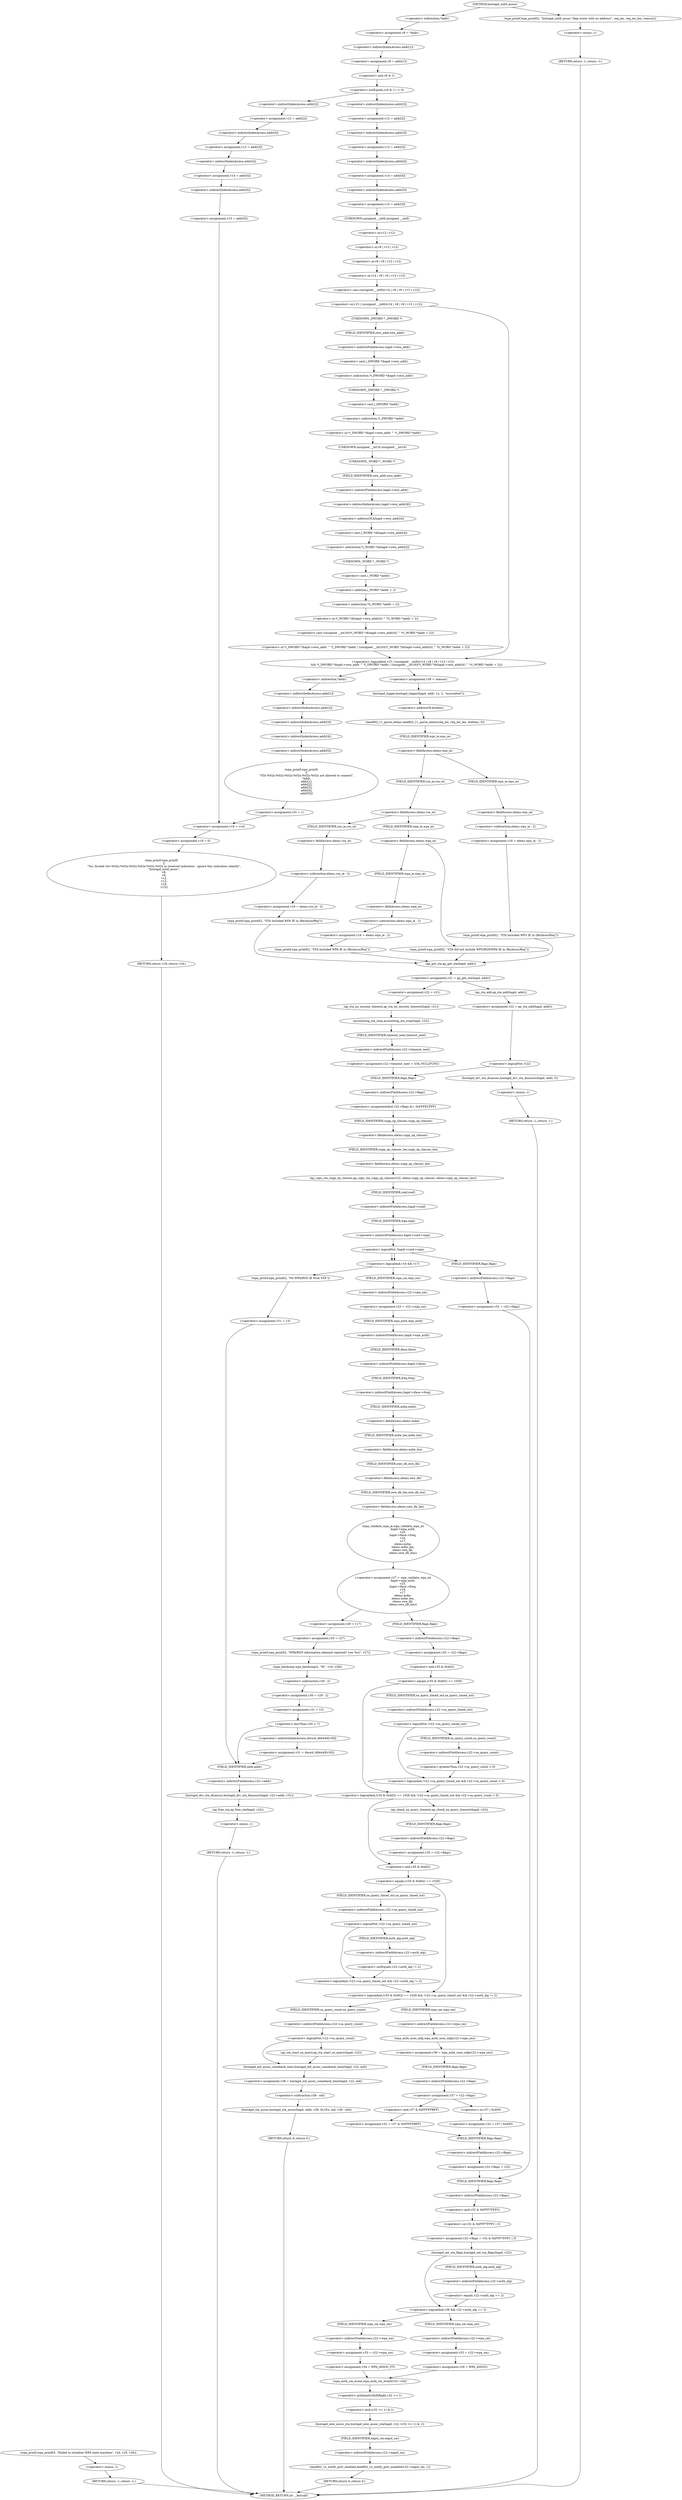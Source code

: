 digraph hostapd_notif_assoc {  
"1000173" [label = "(<operator>.assignment,v8 = *addr)" ]
"1000175" [label = "(<operator>.indirection,*addr)" ]
"1000177" [label = "(<operator>.assignment,v9 = addr[1])" ]
"1000179" [label = "(<operator>.indirectIndexAccess,addr[1])" ]
"1000183" [label = "(<operator>.notEquals,(v8 & 1) != 0)" ]
"1000184" [label = "(<operator>.and,v8 & 1)" ]
"1000189" [label = "(<operator>.assignment,v12 = addr[2])" ]
"1000191" [label = "(<operator>.indirectIndexAccess,addr[2])" ]
"1000194" [label = "(<operator>.assignment,v13 = addr[3])" ]
"1000196" [label = "(<operator>.indirectIndexAccess,addr[3])" ]
"1000199" [label = "(<operator>.assignment,v14 = addr[4])" ]
"1000201" [label = "(<operator>.indirectIndexAccess,addr[4])" ]
"1000204" [label = "(<operator>.assignment,v15 = addr[5])" ]
"1000206" [label = "(<operator>.indirectIndexAccess,addr[5])" ]
"1000211" [label = "(<operator>.assignment,v12 = addr[2])" ]
"1000213" [label = "(<operator>.indirectIndexAccess,addr[2])" ]
"1000216" [label = "(<operator>.assignment,v13 = addr[3])" ]
"1000218" [label = "(<operator>.indirectIndexAccess,addr[3])" ]
"1000221" [label = "(<operator>.assignment,v14 = addr[4])" ]
"1000223" [label = "(<operator>.indirectIndexAccess,addr[4])" ]
"1000226" [label = "(<operator>.assignment,v15 = addr[5])" ]
"1000228" [label = "(<operator>.indirectIndexAccess,addr[5])" ]
"1000232" [label = "(<operator>.logicalAnd,v15 | (unsigned __int8)(v14 | v8 | v9 | v13 | v12)\n        && *(_DWORD *)hapd->own_addr ^ *(_DWORD *)addr | (unsigned __int16)(*(_WORD *)&hapd->own_addr[4] ^ *((_WORD *)addr + 2)))" ]
"1000233" [label = "(<operator>.or,v15 | (unsigned __int8)(v14 | v8 | v9 | v13 | v12))" ]
"1000235" [label = "(<operator>.cast,(unsigned __int8)(v14 | v8 | v9 | v13 | v12))" ]
"1000236" [label = "(UNKNOWN,unsigned __int8,unsigned __int8)" ]
"1000237" [label = "(<operator>.or,v14 | v8 | v9 | v13 | v12)" ]
"1000239" [label = "(<operator>.or,v8 | v9 | v13 | v12)" ]
"1000241" [label = "(<operator>.or,v9 | v13 | v12)" ]
"1000243" [label = "(<operator>.or,v13 | v12)" ]
"1000246" [label = "(<operator>.or,*(_DWORD *)hapd->own_addr ^ *(_DWORD *)addr | (unsigned __int16)(*(_WORD *)&hapd->own_addr[4] ^ *((_WORD *)addr + 2)))" ]
"1000247" [label = "(<operator>.or,*(_DWORD *)hapd->own_addr ^ *(_DWORD *)addr)" ]
"1000248" [label = "(<operator>.indirection,*(_DWORD *)hapd->own_addr)" ]
"1000249" [label = "(<operator>.cast,(_DWORD *)hapd->own_addr)" ]
"1000250" [label = "(UNKNOWN,_DWORD *,_DWORD *)" ]
"1000251" [label = "(<operator>.indirectFieldAccess,hapd->own_addr)" ]
"1000253" [label = "(FIELD_IDENTIFIER,own_addr,own_addr)" ]
"1000254" [label = "(<operator>.indirection,*(_DWORD *)addr)" ]
"1000255" [label = "(<operator>.cast,(_DWORD *)addr)" ]
"1000256" [label = "(UNKNOWN,_DWORD *,_DWORD *)" ]
"1000258" [label = "(<operator>.cast,(unsigned __int16)(*(_WORD *)&hapd->own_addr[4] ^ *((_WORD *)addr + 2)))" ]
"1000259" [label = "(UNKNOWN,unsigned __int16,unsigned __int16)" ]
"1000260" [label = "(<operator>.or,*(_WORD *)&hapd->own_addr[4] ^ *((_WORD *)addr + 2))" ]
"1000261" [label = "(<operator>.indirection,*(_WORD *)&hapd->own_addr[4])" ]
"1000262" [label = "(<operator>.cast,(_WORD *)&hapd->own_addr[4])" ]
"1000263" [label = "(UNKNOWN,_WORD *,_WORD *)" ]
"1000264" [label = "(<operator>.addressOf,&hapd->own_addr[4])" ]
"1000265" [label = "(<operator>.indirectIndexAccess,hapd->own_addr[4])" ]
"1000266" [label = "(<operator>.indirectFieldAccess,hapd->own_addr)" ]
"1000268" [label = "(FIELD_IDENTIFIER,own_addr,own_addr)" ]
"1000270" [label = "(<operator>.indirection,*((_WORD *)addr + 2))" ]
"1000271" [label = "(<operator>.addition,(_WORD *)addr + 2)" ]
"1000272" [label = "(<operator>.cast,(_WORD *)addr)" ]
"1000273" [label = "(UNKNOWN,_WORD *,_WORD *)" ]
"1000277" [label = "(<operator>.assignment,v39 = reassoc)" ]
"1000280" [label = "(hostapd_logger,hostapd_logger(hapd, addr, 1u, 2, \"associated\"))" ]
"1000286" [label = "(ieee802_11_parse_elems,ieee802_11_parse_elems(req_ies, req_ies_len, &elems, 0))" ]
"1000289" [label = "(<operator>.addressOf,&elems)" ]
"1000293" [label = "(<operator>.fieldAccess,elems.wps_ie)" ]
"1000295" [label = "(FIELD_IDENTIFIER,wps_ie,wps_ie)" ]
"1000297" [label = "(<operator>.assignment,v16 = elems.wps_ie - 2)" ]
"1000299" [label = "(<operator>.subtraction,elems.wps_ie - 2)" ]
"1000300" [label = "(<operator>.fieldAccess,elems.wps_ie)" ]
"1000302" [label = "(FIELD_IDENTIFIER,wps_ie,wps_ie)" ]
"1000305" [label = "(wpa_printf,wpa_printf(2, \"STA included WPS IE in (Re)AssocReq\"))" ]
"1000310" [label = "(<operator>.fieldAccess,elems.rsn_ie)" ]
"1000312" [label = "(FIELD_IDENTIFIER,rsn_ie,rsn_ie)" ]
"1000314" [label = "(<operator>.assignment,v16 = elems.rsn_ie - 2)" ]
"1000316" [label = "(<operator>.subtraction,elems.rsn_ie - 2)" ]
"1000317" [label = "(<operator>.fieldAccess,elems.rsn_ie)" ]
"1000319" [label = "(FIELD_IDENTIFIER,rsn_ie,rsn_ie)" ]
"1000322" [label = "(wpa_printf,wpa_printf(2, \"STA included RSN IE in (Re)AssocReq\"))" ]
"1000327" [label = "(<operator>.fieldAccess,elems.wpa_ie)" ]
"1000329" [label = "(FIELD_IDENTIFIER,wpa_ie,wpa_ie)" ]
"1000331" [label = "(<operator>.assignment,v16 = elems.wpa_ie - 2)" ]
"1000333" [label = "(<operator>.subtraction,elems.wpa_ie - 2)" ]
"1000334" [label = "(<operator>.fieldAccess,elems.wpa_ie)" ]
"1000336" [label = "(FIELD_IDENTIFIER,wpa_ie,wpa_ie)" ]
"1000339" [label = "(wpa_printf,wpa_printf(2, \"STA included WPA IE in (Re)AssocReq\"))" ]
"1000345" [label = "(wpa_printf,wpa_printf(2, \"STA did not include WPS/RSN/WPA IE in (Re)AssocReq\"))" ]
"1000349" [label = "(<operator>.assignment,v21 = ap_get_sta(hapd, addr))" ]
"1000351" [label = "(ap_get_sta,ap_get_sta(hapd, addr))" ]
"1000357" [label = "(<operator>.assignment,v22 = v21)" ]
"1000360" [label = "(ap_sta_no_session_timeout,ap_sta_no_session_timeout(hapd, v21))" ]
"1000363" [label = "(accounting_sta_stop,accounting_sta_stop(hapd, v22))" ]
"1000366" [label = "(<operator>.assignment,v22->timeout_next = STA_NULLFUNC)" ]
"1000367" [label = "(<operator>.indirectFieldAccess,v22->timeout_next)" ]
"1000369" [label = "(FIELD_IDENTIFIER,timeout_next,timeout_next)" ]
"1000373" [label = "(<operator>.assignment,v22 = ap_sta_add(hapd, addr))" ]
"1000375" [label = "(ap_sta_add,ap_sta_add(hapd, addr))" ]
"1000379" [label = "(<operator>.logicalNot,!v22)" ]
"1000382" [label = "(hostapd_drv_sta_disassoc,hostapd_drv_sta_disassoc(hapd, addr, 5))" ]
"1000386" [label = "(RETURN,return -1;,return -1;)" ]
"1000387" [label = "(<operator>.minus,-1)" ]
"1000389" [label = "(<operators>.assignmentAnd,v22->flags &= 0xFFFECFFF)" ]
"1000390" [label = "(<operator>.indirectFieldAccess,v22->flags)" ]
"1000392" [label = "(FIELD_IDENTIFIER,flags,flags)" ]
"1000395" [label = "(ap_copy_sta_supp_op_classes,ap_copy_sta_supp_op_classes(v22, elems.supp_op_classes, elems.supp_op_classes_len))" ]
"1000397" [label = "(<operator>.fieldAccess,elems.supp_op_classes)" ]
"1000399" [label = "(FIELD_IDENTIFIER,supp_op_classes,supp_op_classes)" ]
"1000400" [label = "(<operator>.fieldAccess,elems.supp_op_classes_len)" ]
"1000402" [label = "(FIELD_IDENTIFIER,supp_op_classes_len,supp_op_classes_len)" ]
"1000404" [label = "(<operator>.logicalNot,!hapd->conf->wpa)" ]
"1000405" [label = "(<operator>.indirectFieldAccess,hapd->conf->wpa)" ]
"1000406" [label = "(<operator>.indirectFieldAccess,hapd->conf)" ]
"1000408" [label = "(FIELD_IDENTIFIER,conf,conf)" ]
"1000409" [label = "(FIELD_IDENTIFIER,wpa,wpa)" ]
"1000411" [label = "(<operator>.assignment,v32 = v22->flags)" ]
"1000413" [label = "(<operator>.indirectFieldAccess,v22->flags)" ]
"1000415" [label = "(FIELD_IDENTIFIER,flags,flags)" ]
"1000418" [label = "(<operator>.logicalAnd,v16 && v17)" ]
"1000422" [label = "(<operator>.assignment,v23 = v22->wpa_sm)" ]
"1000424" [label = "(<operator>.indirectFieldAccess,v22->wpa_sm)" ]
"1000426" [label = "(FIELD_IDENTIFIER,wpa_sm,wpa_sm)" ]
"1000428" [label = "(<operator>.assignment,v27 = wpa_validate_wpa_ie(\n                      hapd->wpa_auth,\n                      v23,\n                      hapd->iface->freq,\n                      v16,\n                      v17,\n                      elems.mdie,\n                      elems.mdie_len,\n                      elems.owe_dh,\n                      elems.owe_dh_len))" ]
"1000430" [label = "(wpa_validate_wpa_ie,wpa_validate_wpa_ie(\n                      hapd->wpa_auth,\n                      v23,\n                      hapd->iface->freq,\n                      v16,\n                      v17,\n                      elems.mdie,\n                      elems.mdie_len,\n                      elems.owe_dh,\n                      elems.owe_dh_len))" ]
"1000431" [label = "(<operator>.indirectFieldAccess,hapd->wpa_auth)" ]
"1000433" [label = "(FIELD_IDENTIFIER,wpa_auth,wpa_auth)" ]
"1000435" [label = "(<operator>.indirectFieldAccess,hapd->iface->freq)" ]
"1000436" [label = "(<operator>.indirectFieldAccess,hapd->iface)" ]
"1000438" [label = "(FIELD_IDENTIFIER,iface,iface)" ]
"1000439" [label = "(FIELD_IDENTIFIER,freq,freq)" ]
"1000442" [label = "(<operator>.fieldAccess,elems.mdie)" ]
"1000444" [label = "(FIELD_IDENTIFIER,mdie,mdie)" ]
"1000445" [label = "(<operator>.fieldAccess,elems.mdie_len)" ]
"1000447" [label = "(FIELD_IDENTIFIER,mdie_len,mdie_len)" ]
"1000448" [label = "(<operator>.fieldAccess,elems.owe_dh)" ]
"1000450" [label = "(FIELD_IDENTIFIER,owe_dh,owe_dh)" ]
"1000451" [label = "(<operator>.fieldAccess,elems.owe_dh_len)" ]
"1000453" [label = "(FIELD_IDENTIFIER,owe_dh_len,owe_dh_len)" ]
"1000457" [label = "(<operator>.assignment,v28 = v17)" ]
"1000460" [label = "(<operator>.assignment,v29 = v27)" ]
"1000463" [label = "(wpa_printf,wpa_printf(2, \"WPA/RSN information element rejected? (res %u)\", v27))" ]
"1000467" [label = "(wpa_hexdump,wpa_hexdump(2, \"IE\", v16, v28))" ]
"1000472" [label = "(<operator>.assignment,v30 = v29 - 2)" ]
"1000474" [label = "(<operator>.subtraction,v29 - 2)" ]
"1000477" [label = "(<operator>.assignment,v31 = 13)" ]
"1000481" [label = "(<operator>.lessThan,v30 < 7)" ]
"1000484" [label = "(<operator>.assignment,v31 = dword_484440[v30])" ]
"1000486" [label = "(<operator>.indirectIndexAccess,dword_484440[v30])" ]
"1000490" [label = "(<operator>.assignment,v35 = v22->flags)" ]
"1000492" [label = "(<operator>.indirectFieldAccess,v22->flags)" ]
"1000494" [label = "(FIELD_IDENTIFIER,flags,flags)" ]
"1000496" [label = "(<operator>.logicalAnd,(v35 & 0x402) == 1026 && !v22->sa_query_timed_out && v22->sa_query_count > 0)" ]
"1000497" [label = "(<operator>.equals,(v35 & 0x402) == 1026)" ]
"1000498" [label = "(<operator>.and,v35 & 0x402)" ]
"1000502" [label = "(<operator>.logicalAnd,!v22->sa_query_timed_out && v22->sa_query_count > 0)" ]
"1000503" [label = "(<operator>.logicalNot,!v22->sa_query_timed_out)" ]
"1000504" [label = "(<operator>.indirectFieldAccess,v22->sa_query_timed_out)" ]
"1000506" [label = "(FIELD_IDENTIFIER,sa_query_timed_out,sa_query_timed_out)" ]
"1000507" [label = "(<operator>.greaterThan,v22->sa_query_count > 0)" ]
"1000508" [label = "(<operator>.indirectFieldAccess,v22->sa_query_count)" ]
"1000510" [label = "(FIELD_IDENTIFIER,sa_query_count,sa_query_count)" ]
"1000513" [label = "(ap_check_sa_query_timeout,ap_check_sa_query_timeout(hapd, v22))" ]
"1000516" [label = "(<operator>.assignment,v35 = v22->flags)" ]
"1000518" [label = "(<operator>.indirectFieldAccess,v22->flags)" ]
"1000520" [label = "(FIELD_IDENTIFIER,flags,flags)" ]
"1000522" [label = "(<operator>.logicalAnd,(v35 & 0x402) == 1026 && !v22->sa_query_timed_out && v22->auth_alg != 2)" ]
"1000523" [label = "(<operator>.equals,(v35 & 0x402) == 1026)" ]
"1000524" [label = "(<operator>.and,v35 & 0x402)" ]
"1000528" [label = "(<operator>.logicalAnd,!v22->sa_query_timed_out && v22->auth_alg != 2)" ]
"1000529" [label = "(<operator>.logicalNot,!v22->sa_query_timed_out)" ]
"1000530" [label = "(<operator>.indirectFieldAccess,v22->sa_query_timed_out)" ]
"1000532" [label = "(FIELD_IDENTIFIER,sa_query_timed_out,sa_query_timed_out)" ]
"1000533" [label = "(<operator>.notEquals,v22->auth_alg != 2)" ]
"1000534" [label = "(<operator>.indirectFieldAccess,v22->auth_alg)" ]
"1000536" [label = "(FIELD_IDENTIFIER,auth_alg,auth_alg)" ]
"1000540" [label = "(<operator>.logicalNot,!v22->sa_query_count)" ]
"1000541" [label = "(<operator>.indirectFieldAccess,v22->sa_query_count)" ]
"1000543" [label = "(FIELD_IDENTIFIER,sa_query_count,sa_query_count)" ]
"1000544" [label = "(ap_sta_start_sa_query,ap_sta_start_sa_query(hapd, v22))" ]
"1000547" [label = "(<operator>.assignment,v38 = hostapd_eid_assoc_comeback_time(hapd, v22, eid))" ]
"1000549" [label = "(hostapd_eid_assoc_comeback_time,hostapd_eid_assoc_comeback_time(hapd, v22, eid))" ]
"1000553" [label = "(hostapd_sta_assoc,hostapd_sta_assoc(hapd, addr, v39, 0x1Eu, eid, v38 - eid))" ]
"1000559" [label = "(<operator>.subtraction,v38 - eid)" ]
"1000562" [label = "(RETURN,return 0;,return 0;)" ]
"1000564" [label = "(<operator>.assignment,v36 = wpa_auth_uses_mfp(v22->wpa_sm))" ]
"1000566" [label = "(wpa_auth_uses_mfp,wpa_auth_uses_mfp(v22->wpa_sm))" ]
"1000567" [label = "(<operator>.indirectFieldAccess,v22->wpa_sm)" ]
"1000569" [label = "(FIELD_IDENTIFIER,wpa_sm,wpa_sm)" ]
"1000570" [label = "(<operator>.assignment,v37 = v22->flags)" ]
"1000572" [label = "(<operator>.indirectFieldAccess,v22->flags)" ]
"1000574" [label = "(FIELD_IDENTIFIER,flags,flags)" ]
"1000577" [label = "(<operator>.assignment,v32 = v37 | 0x400)" ]
"1000579" [label = "(<operator>.or,v37 | 0x400)" ]
"1000583" [label = "(<operator>.assignment,v32 = v37 & 0xFFFFFBFF)" ]
"1000585" [label = "(<operator>.and,v37 & 0xFFFFFBFF)" ]
"1000588" [label = "(<operator>.assignment,v22->flags = v32)" ]
"1000589" [label = "(<operator>.indirectFieldAccess,v22->flags)" ]
"1000591" [label = "(FIELD_IDENTIFIER,flags,flags)" ]
"1000594" [label = "(<operator>.assignment,v22->flags = v32 & 0xFFF7FFFC | 3)" ]
"1000595" [label = "(<operator>.indirectFieldAccess,v22->flags)" ]
"1000597" [label = "(FIELD_IDENTIFIER,flags,flags)" ]
"1000598" [label = "(<operator>.or,v32 & 0xFFF7FFFC | 3)" ]
"1000599" [label = "(<operator>.and,v32 & 0xFFF7FFFC)" ]
"1000603" [label = "(hostapd_set_sta_flags,hostapd_set_sta_flags(hapd, v22))" ]
"1000607" [label = "(<operator>.logicalAnd,v39 && v22->auth_alg == 2)" ]
"1000609" [label = "(<operator>.equals,v22->auth_alg == 2)" ]
"1000610" [label = "(<operator>.indirectFieldAccess,v22->auth_alg)" ]
"1000612" [label = "(FIELD_IDENTIFIER,auth_alg,auth_alg)" ]
"1000615" [label = "(<operator>.assignment,v33 = v22->wpa_sm)" ]
"1000617" [label = "(<operator>.indirectFieldAccess,v22->wpa_sm)" ]
"1000619" [label = "(FIELD_IDENTIFIER,wpa_sm,wpa_sm)" ]
"1000620" [label = "(<operator>.assignment,v34 = WPA_ASSOC_FT)" ]
"1000625" [label = "(<operator>.assignment,v33 = v22->wpa_sm)" ]
"1000627" [label = "(<operator>.indirectFieldAccess,v22->wpa_sm)" ]
"1000629" [label = "(FIELD_IDENTIFIER,wpa_sm,wpa_sm)" ]
"1000630" [label = "(<operator>.assignment,v34 = WPA_ASSOC)" ]
"1000633" [label = "(wpa_auth_sm_event,wpa_auth_sm_event(v33, v34))" ]
"1000636" [label = "(hostapd_new_assoc_sta,hostapd_new_assoc_sta(hapd, v22, (v32 >> 1) & 1))" ]
"1000639" [label = "(<operator>.and,(v32 >> 1) & 1)" ]
"1000640" [label = "(<operator>.arithmeticShiftRight,v32 >> 1)" ]
"1000644" [label = "(ieee802_1x_notify_port_enabled,ieee802_1x_notify_port_enabled(v22->eapol_sm, 1))" ]
"1000645" [label = "(<operator>.indirectFieldAccess,v22->eapol_sm)" ]
"1000647" [label = "(FIELD_IDENTIFIER,eapol_sm,eapol_sm)" ]
"1000649" [label = "(RETURN,return 0;,return 0;)" ]
"1000651" [label = "(wpa_printf,wpa_printf(5, \"Failed to initialize WPA state machine\", v24, v25, v26))" ]
"1000657" [label = "(RETURN,return -1;,return -1;)" ]
"1000658" [label = "(<operator>.minus,-1)" ]
"1000660" [label = "(wpa_printf,wpa_printf(2, \"No WPA/RSN IE from STA\"))" ]
"1000663" [label = "(<operator>.assignment,v31 = 13)" ]
"1000667" [label = "(hostapd_drv_sta_disassoc,hostapd_drv_sta_disassoc(hapd, v22->addr, v31))" ]
"1000669" [label = "(<operator>.indirectFieldAccess,v22->addr)" ]
"1000671" [label = "(FIELD_IDENTIFIER,addr,addr)" ]
"1000673" [label = "(ap_free_sta,ap_free_sta(hapd, v22))" ]
"1000676" [label = "(RETURN,return -1;,return -1;)" ]
"1000677" [label = "(<operator>.minus,-1)" ]
"1000681" [label = "(wpa_printf,wpa_printf(\n            3,\n            \"STA %02x:%02x:%02x:%02x:%02x:%02x not allowed to connect\",\n            *addr,\n            addr[1],\n            addr[2],\n            addr[3],\n            addr[4],\n            addr[5]))" ]
"1000684" [label = "(<operator>.indirection,*addr)" ]
"1000686" [label = "(<operator>.indirectIndexAccess,addr[1])" ]
"1000689" [label = "(<operator>.indirectIndexAccess,addr[2])" ]
"1000692" [label = "(<operator>.indirectIndexAccess,addr[3])" ]
"1000695" [label = "(<operator>.indirectIndexAccess,addr[4])" ]
"1000698" [label = "(<operator>.indirectIndexAccess,addr[5])" ]
"1000701" [label = "(<operator>.assignment,v31 = 1)" ]
"1000704" [label = "(<operator>.assignment,v19 = v14)" ]
"1000707" [label = "(<operator>.assignment,v18 = 0)" ]
"1000710" [label = "(wpa_printf,wpa_printf(\n      2,\n      \"%s: Invalid SA=%02x:%02x:%02x:%02x:%02x:%02x in received indication - ignore this indication silently\",\n      \"hostapd_notif_assoc\",\n      v8,\n      v9,\n      v12,\n      v13,\n      v19,\n      v15))" ]
"1000720" [label = "(RETURN,return v18;,return v18;)" ]
"1000722" [label = "(wpa_printf,wpa_printf(2, \"hostapd_notif_assoc: Skip event with no address\", req_ies, req_ies_len, reassoc))" ]
"1000728" [label = "(RETURN,return -1;,return -1;)" ]
"1000729" [label = "(<operator>.minus,-1)" ]
"1000132" [label = "(METHOD,hostapd_notif_assoc)" ]
"1000731" [label = "(METHOD_RETURN,int __fastcall)" ]
  "1000173" -> "1000179" 
  "1000175" -> "1000173" 
  "1000177" -> "1000184" 
  "1000179" -> "1000177" 
  "1000183" -> "1000191" 
  "1000183" -> "1000213" 
  "1000184" -> "1000183" 
  "1000189" -> "1000196" 
  "1000191" -> "1000189" 
  "1000194" -> "1000201" 
  "1000196" -> "1000194" 
  "1000199" -> "1000206" 
  "1000201" -> "1000199" 
  "1000204" -> "1000704" 
  "1000206" -> "1000204" 
  "1000211" -> "1000218" 
  "1000213" -> "1000211" 
  "1000216" -> "1000223" 
  "1000218" -> "1000216" 
  "1000221" -> "1000228" 
  "1000223" -> "1000221" 
  "1000226" -> "1000236" 
  "1000228" -> "1000226" 
  "1000232" -> "1000277" 
  "1000232" -> "1000684" 
  "1000233" -> "1000250" 
  "1000233" -> "1000232" 
  "1000235" -> "1000233" 
  "1000236" -> "1000243" 
  "1000237" -> "1000235" 
  "1000239" -> "1000237" 
  "1000241" -> "1000239" 
  "1000243" -> "1000241" 
  "1000246" -> "1000232" 
  "1000247" -> "1000259" 
  "1000248" -> "1000256" 
  "1000249" -> "1000248" 
  "1000250" -> "1000253" 
  "1000251" -> "1000249" 
  "1000253" -> "1000251" 
  "1000254" -> "1000247" 
  "1000255" -> "1000254" 
  "1000256" -> "1000255" 
  "1000258" -> "1000246" 
  "1000259" -> "1000263" 
  "1000260" -> "1000258" 
  "1000261" -> "1000273" 
  "1000262" -> "1000261" 
  "1000263" -> "1000268" 
  "1000264" -> "1000262" 
  "1000265" -> "1000264" 
  "1000266" -> "1000265" 
  "1000268" -> "1000266" 
  "1000270" -> "1000260" 
  "1000271" -> "1000270" 
  "1000272" -> "1000271" 
  "1000273" -> "1000272" 
  "1000277" -> "1000280" 
  "1000280" -> "1000289" 
  "1000286" -> "1000295" 
  "1000289" -> "1000286" 
  "1000293" -> "1000302" 
  "1000293" -> "1000312" 
  "1000295" -> "1000293" 
  "1000297" -> "1000305" 
  "1000299" -> "1000297" 
  "1000300" -> "1000299" 
  "1000302" -> "1000300" 
  "1000305" -> "1000351" 
  "1000310" -> "1000319" 
  "1000310" -> "1000329" 
  "1000312" -> "1000310" 
  "1000314" -> "1000322" 
  "1000316" -> "1000314" 
  "1000317" -> "1000316" 
  "1000319" -> "1000317" 
  "1000322" -> "1000351" 
  "1000327" -> "1000336" 
  "1000327" -> "1000345" 
  "1000329" -> "1000327" 
  "1000331" -> "1000339" 
  "1000333" -> "1000331" 
  "1000334" -> "1000333" 
  "1000336" -> "1000334" 
  "1000339" -> "1000351" 
  "1000345" -> "1000351" 
  "1000349" -> "1000357" 
  "1000349" -> "1000375" 
  "1000351" -> "1000349" 
  "1000357" -> "1000360" 
  "1000360" -> "1000363" 
  "1000363" -> "1000369" 
  "1000366" -> "1000392" 
  "1000367" -> "1000366" 
  "1000369" -> "1000367" 
  "1000373" -> "1000379" 
  "1000375" -> "1000373" 
  "1000379" -> "1000382" 
  "1000379" -> "1000392" 
  "1000382" -> "1000387" 
  "1000386" -> "1000731" 
  "1000387" -> "1000386" 
  "1000389" -> "1000399" 
  "1000390" -> "1000389" 
  "1000392" -> "1000390" 
  "1000395" -> "1000408" 
  "1000397" -> "1000402" 
  "1000399" -> "1000397" 
  "1000400" -> "1000395" 
  "1000402" -> "1000400" 
  "1000404" -> "1000415" 
  "1000404" -> "1000418" 
  "1000404" -> "1000418" 
  "1000405" -> "1000404" 
  "1000406" -> "1000409" 
  "1000408" -> "1000406" 
  "1000409" -> "1000405" 
  "1000411" -> "1000597" 
  "1000413" -> "1000411" 
  "1000415" -> "1000413" 
  "1000418" -> "1000426" 
  "1000418" -> "1000660" 
  "1000422" -> "1000433" 
  "1000424" -> "1000422" 
  "1000426" -> "1000424" 
  "1000428" -> "1000457" 
  "1000428" -> "1000494" 
  "1000430" -> "1000428" 
  "1000431" -> "1000438" 
  "1000433" -> "1000431" 
  "1000435" -> "1000444" 
  "1000436" -> "1000439" 
  "1000438" -> "1000436" 
  "1000439" -> "1000435" 
  "1000442" -> "1000447" 
  "1000444" -> "1000442" 
  "1000445" -> "1000450" 
  "1000447" -> "1000445" 
  "1000448" -> "1000453" 
  "1000450" -> "1000448" 
  "1000451" -> "1000430" 
  "1000453" -> "1000451" 
  "1000457" -> "1000460" 
  "1000460" -> "1000463" 
  "1000463" -> "1000467" 
  "1000467" -> "1000474" 
  "1000472" -> "1000477" 
  "1000474" -> "1000472" 
  "1000477" -> "1000481" 
  "1000481" -> "1000486" 
  "1000481" -> "1000671" 
  "1000484" -> "1000671" 
  "1000486" -> "1000484" 
  "1000490" -> "1000498" 
  "1000492" -> "1000490" 
  "1000494" -> "1000492" 
  "1000496" -> "1000513" 
  "1000496" -> "1000524" 
  "1000497" -> "1000496" 
  "1000497" -> "1000506" 
  "1000498" -> "1000497" 
  "1000502" -> "1000496" 
  "1000503" -> "1000502" 
  "1000503" -> "1000510" 
  "1000504" -> "1000503" 
  "1000506" -> "1000504" 
  "1000507" -> "1000502" 
  "1000508" -> "1000507" 
  "1000510" -> "1000508" 
  "1000513" -> "1000520" 
  "1000516" -> "1000524" 
  "1000518" -> "1000516" 
  "1000520" -> "1000518" 
  "1000522" -> "1000543" 
  "1000522" -> "1000569" 
  "1000523" -> "1000522" 
  "1000523" -> "1000532" 
  "1000524" -> "1000523" 
  "1000528" -> "1000522" 
  "1000529" -> "1000528" 
  "1000529" -> "1000536" 
  "1000530" -> "1000529" 
  "1000532" -> "1000530" 
  "1000533" -> "1000528" 
  "1000534" -> "1000533" 
  "1000536" -> "1000534" 
  "1000540" -> "1000544" 
  "1000540" -> "1000549" 
  "1000541" -> "1000540" 
  "1000543" -> "1000541" 
  "1000544" -> "1000549" 
  "1000547" -> "1000559" 
  "1000549" -> "1000547" 
  "1000553" -> "1000562" 
  "1000559" -> "1000553" 
  "1000562" -> "1000731" 
  "1000564" -> "1000574" 
  "1000566" -> "1000564" 
  "1000567" -> "1000566" 
  "1000569" -> "1000567" 
  "1000570" -> "1000579" 
  "1000570" -> "1000585" 
  "1000572" -> "1000570" 
  "1000574" -> "1000572" 
  "1000577" -> "1000591" 
  "1000579" -> "1000577" 
  "1000583" -> "1000591" 
  "1000585" -> "1000583" 
  "1000588" -> "1000597" 
  "1000589" -> "1000588" 
  "1000591" -> "1000589" 
  "1000594" -> "1000603" 
  "1000595" -> "1000599" 
  "1000597" -> "1000595" 
  "1000598" -> "1000594" 
  "1000599" -> "1000598" 
  "1000603" -> "1000607" 
  "1000603" -> "1000612" 
  "1000607" -> "1000619" 
  "1000607" -> "1000629" 
  "1000609" -> "1000607" 
  "1000610" -> "1000609" 
  "1000612" -> "1000610" 
  "1000615" -> "1000620" 
  "1000617" -> "1000615" 
  "1000619" -> "1000617" 
  "1000620" -> "1000633" 
  "1000625" -> "1000630" 
  "1000627" -> "1000625" 
  "1000629" -> "1000627" 
  "1000630" -> "1000633" 
  "1000633" -> "1000640" 
  "1000636" -> "1000647" 
  "1000639" -> "1000636" 
  "1000640" -> "1000639" 
  "1000644" -> "1000649" 
  "1000645" -> "1000644" 
  "1000647" -> "1000645" 
  "1000649" -> "1000731" 
  "1000651" -> "1000658" 
  "1000657" -> "1000731" 
  "1000658" -> "1000657" 
  "1000660" -> "1000663" 
  "1000663" -> "1000671" 
  "1000667" -> "1000673" 
  "1000669" -> "1000667" 
  "1000671" -> "1000669" 
  "1000673" -> "1000677" 
  "1000676" -> "1000731" 
  "1000677" -> "1000676" 
  "1000681" -> "1000701" 
  "1000684" -> "1000686" 
  "1000686" -> "1000689" 
  "1000689" -> "1000692" 
  "1000692" -> "1000695" 
  "1000695" -> "1000698" 
  "1000698" -> "1000681" 
  "1000701" -> "1000704" 
  "1000704" -> "1000707" 
  "1000707" -> "1000710" 
  "1000710" -> "1000720" 
  "1000720" -> "1000731" 
  "1000722" -> "1000729" 
  "1000728" -> "1000731" 
  "1000729" -> "1000728" 
  "1000132" -> "1000175" 
  "1000132" -> "1000722" 
}

